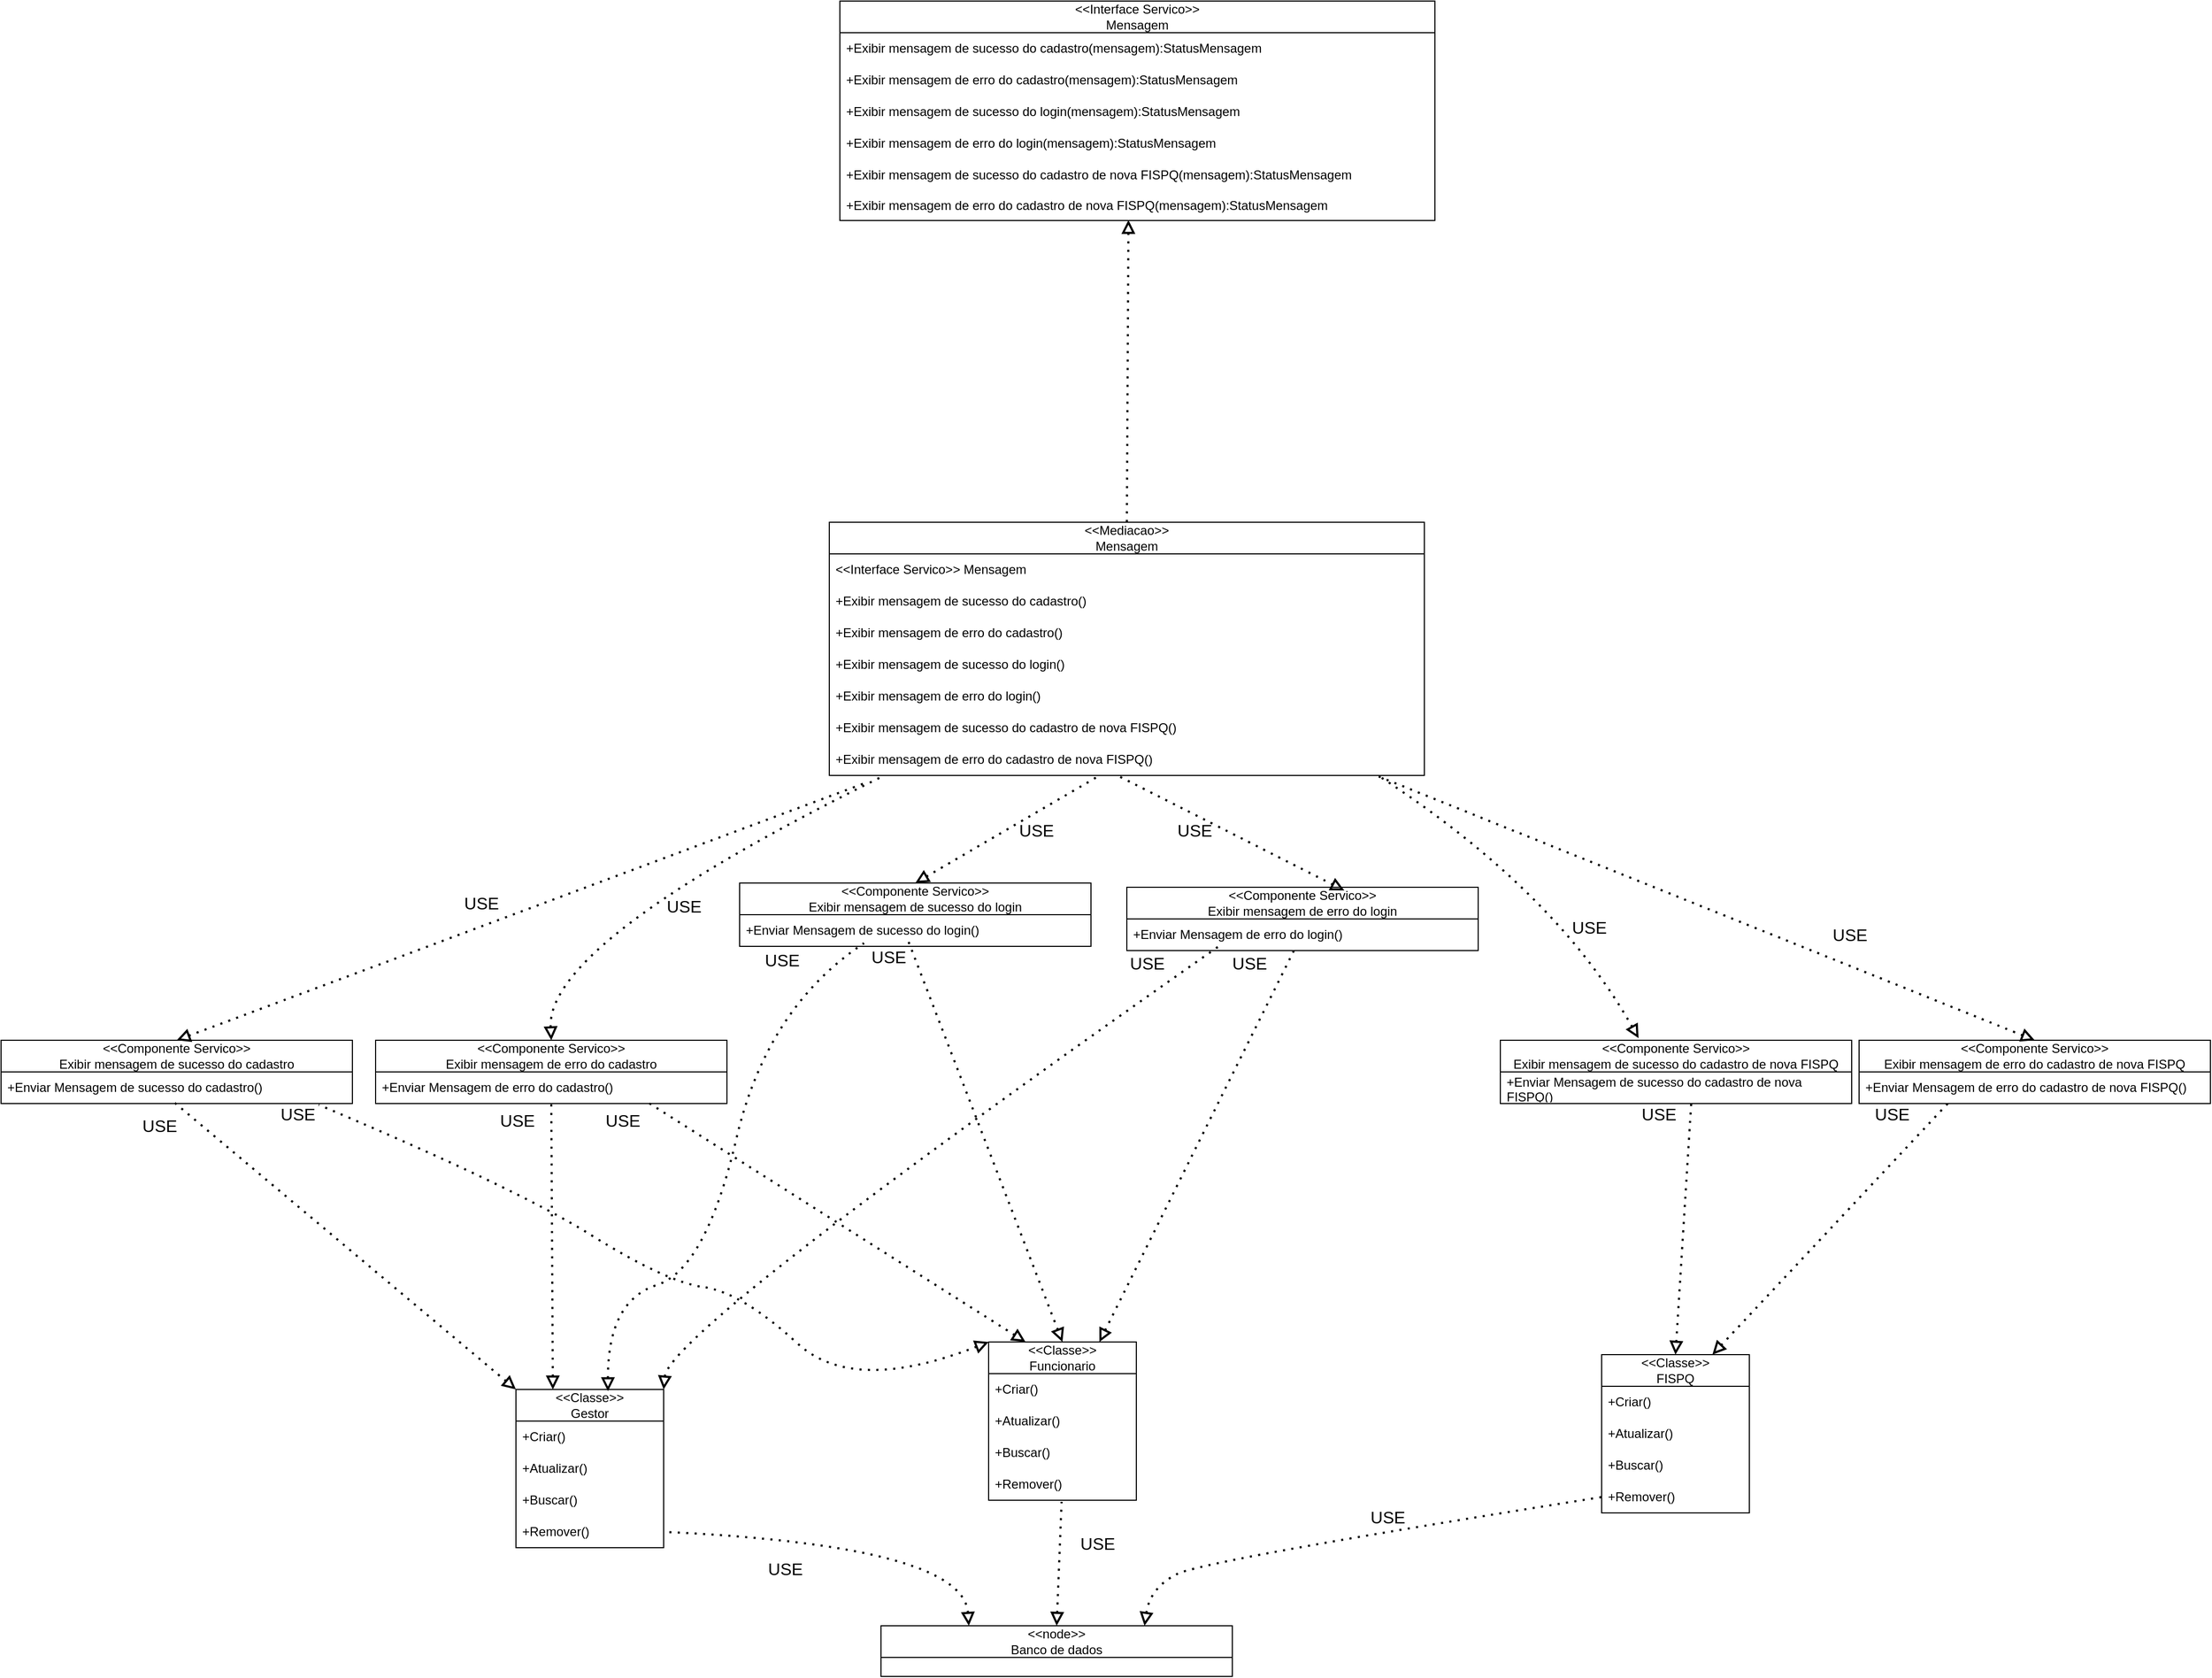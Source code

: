 <mxfile version="27.0.1">
  <diagram name="Página-1" id="Dgzqg49w7XVf4Nis1xwr">
    <mxGraphModel dx="4915" dy="2695" grid="0" gridSize="10" guides="1" tooltips="1" connect="1" arrows="1" fold="1" page="0" pageScale="1" pageWidth="827" pageHeight="1169" math="0" shadow="0">
      <root>
        <mxCell id="0" />
        <mxCell id="1" parent="0" />
        <mxCell id="oQIdRqJ1LRzrGyN1kCUl-2" value="&amp;lt;&amp;lt;Interface Servico&amp;gt;&amp;gt;&lt;div&gt;Mensagem&lt;/div&gt;" style="swimlane;fontStyle=0;childLayout=stackLayout;horizontal=1;startSize=30;horizontalStack=0;resizeParent=1;resizeParentMax=0;resizeLast=0;collapsible=1;marginBottom=0;whiteSpace=wrap;html=1;" parent="1" vertex="1">
          <mxGeometry x="33" y="79" width="564" height="208" as="geometry" />
        </mxCell>
        <mxCell id="oQIdRqJ1LRzrGyN1kCUl-3" value="+Exibir mensagem de sucesso do cadastro(mensagem):StatusMensagem" style="text;strokeColor=none;fillColor=none;align=left;verticalAlign=middle;spacingLeft=4;spacingRight=4;overflow=hidden;points=[[0,0.5],[1,0.5]];portConstraint=eastwest;rotatable=0;whiteSpace=wrap;html=1;" parent="oQIdRqJ1LRzrGyN1kCUl-2" vertex="1">
          <mxGeometry y="30" width="564" height="30" as="geometry" />
        </mxCell>
        <mxCell id="oQIdRqJ1LRzrGyN1kCUl-21" value="+Exibir mensagem de erro do cadastro(mensagem):StatusMensagem" style="text;strokeColor=none;fillColor=none;align=left;verticalAlign=middle;spacingLeft=4;spacingRight=4;overflow=hidden;points=[[0,0.5],[1,0.5]];portConstraint=eastwest;rotatable=0;whiteSpace=wrap;html=1;" parent="oQIdRqJ1LRzrGyN1kCUl-2" vertex="1">
          <mxGeometry y="60" width="564" height="30" as="geometry" />
        </mxCell>
        <mxCell id="oQIdRqJ1LRzrGyN1kCUl-22" value="+Exibir mensagem de sucesso do login(mensagem):StatusMensagem" style="text;strokeColor=none;fillColor=none;align=left;verticalAlign=middle;spacingLeft=4;spacingRight=4;overflow=hidden;points=[[0,0.5],[1,0.5]];portConstraint=eastwest;rotatable=0;whiteSpace=wrap;html=1;" parent="oQIdRqJ1LRzrGyN1kCUl-2" vertex="1">
          <mxGeometry y="90" width="564" height="30" as="geometry" />
        </mxCell>
        <mxCell id="oQIdRqJ1LRzrGyN1kCUl-23" value="+Exibir mensagem de erro do login(mensagem):StatusMensagem" style="text;strokeColor=none;fillColor=none;align=left;verticalAlign=middle;spacingLeft=4;spacingRight=4;overflow=hidden;points=[[0,0.5],[1,0.5]];portConstraint=eastwest;rotatable=0;whiteSpace=wrap;html=1;" parent="oQIdRqJ1LRzrGyN1kCUl-2" vertex="1">
          <mxGeometry y="120" width="564" height="30" as="geometry" />
        </mxCell>
        <mxCell id="oQIdRqJ1LRzrGyN1kCUl-24" value="+Exibir mensagem de sucesso do cadastro de nova FISPQ(mensagem):StatusMensagem" style="text;strokeColor=none;fillColor=none;align=left;verticalAlign=middle;spacingLeft=4;spacingRight=4;overflow=hidden;points=[[0,0.5],[1,0.5]];portConstraint=eastwest;rotatable=0;whiteSpace=wrap;html=1;" parent="oQIdRqJ1LRzrGyN1kCUl-2" vertex="1">
          <mxGeometry y="150" width="564" height="30" as="geometry" />
        </mxCell>
        <mxCell id="oQIdRqJ1LRzrGyN1kCUl-25" value="+Exibir mensagem de erro do cadastro de nova FISPQ(mensagem):StatusMensagem" style="text;strokeColor=none;fillColor=none;align=left;verticalAlign=middle;spacingLeft=4;spacingRight=4;overflow=hidden;points=[[0,0.5],[1,0.5]];portConstraint=eastwest;rotatable=0;whiteSpace=wrap;html=1;" parent="oQIdRqJ1LRzrGyN1kCUl-2" vertex="1">
          <mxGeometry y="180" width="564" height="28" as="geometry" />
        </mxCell>
        <mxCell id="oQIdRqJ1LRzrGyN1kCUl-19" value="&amp;lt;&amp;lt;Componente Servico&amp;gt;&amp;gt;&lt;div&gt;Exibir mensagem de sucesso do cadastro&lt;/div&gt;" style="swimlane;fontStyle=0;childLayout=stackLayout;horizontal=1;startSize=30;horizontalStack=0;resizeParent=1;resizeParentMax=0;resizeLast=0;collapsible=1;marginBottom=0;whiteSpace=wrap;html=1;" parent="1" vertex="1">
          <mxGeometry x="-762" y="1064" width="333" height="60" as="geometry" />
        </mxCell>
        <mxCell id="oQIdRqJ1LRzrGyN1kCUl-26" value="&amp;lt;&amp;lt;Mediacao&amp;gt;&amp;gt;&lt;div&gt;Mensagem&lt;/div&gt;" style="swimlane;fontStyle=0;childLayout=stackLayout;horizontal=1;startSize=30;horizontalStack=0;resizeParent=1;resizeParentMax=0;resizeLast=0;collapsible=1;marginBottom=0;whiteSpace=wrap;html=1;" parent="1" vertex="1">
          <mxGeometry x="23" y="573" width="564" height="240" as="geometry" />
        </mxCell>
        <mxCell id="oQIdRqJ1LRzrGyN1kCUl-33" value="&amp;lt;&amp;lt;Interface Servico&amp;gt;&amp;gt; Mensagem" style="text;strokeColor=none;fillColor=none;align=left;verticalAlign=middle;spacingLeft=4;spacingRight=4;overflow=hidden;points=[[0,0.5],[1,0.5]];portConstraint=eastwest;rotatable=0;whiteSpace=wrap;html=1;" parent="oQIdRqJ1LRzrGyN1kCUl-26" vertex="1">
          <mxGeometry y="30" width="564" height="30" as="geometry" />
        </mxCell>
        <mxCell id="oQIdRqJ1LRzrGyN1kCUl-27" value="+Exibir mensagem de sucesso do cadastro()" style="text;strokeColor=none;fillColor=none;align=left;verticalAlign=middle;spacingLeft=4;spacingRight=4;overflow=hidden;points=[[0,0.5],[1,0.5]];portConstraint=eastwest;rotatable=0;whiteSpace=wrap;html=1;" parent="oQIdRqJ1LRzrGyN1kCUl-26" vertex="1">
          <mxGeometry y="60" width="564" height="30" as="geometry" />
        </mxCell>
        <mxCell id="oQIdRqJ1LRzrGyN1kCUl-28" value="+Exibir mensagem de erro do cadastro()" style="text;strokeColor=none;fillColor=none;align=left;verticalAlign=middle;spacingLeft=4;spacingRight=4;overflow=hidden;points=[[0,0.5],[1,0.5]];portConstraint=eastwest;rotatable=0;whiteSpace=wrap;html=1;" parent="oQIdRqJ1LRzrGyN1kCUl-26" vertex="1">
          <mxGeometry y="90" width="564" height="30" as="geometry" />
        </mxCell>
        <mxCell id="oQIdRqJ1LRzrGyN1kCUl-29" value="+Exibir mensagem de sucesso do login()" style="text;strokeColor=none;fillColor=none;align=left;verticalAlign=middle;spacingLeft=4;spacingRight=4;overflow=hidden;points=[[0,0.5],[1,0.5]];portConstraint=eastwest;rotatable=0;whiteSpace=wrap;html=1;" parent="oQIdRqJ1LRzrGyN1kCUl-26" vertex="1">
          <mxGeometry y="120" width="564" height="30" as="geometry" />
        </mxCell>
        <mxCell id="oQIdRqJ1LRzrGyN1kCUl-30" value="+Exibir mensagem de erro do login()" style="text;strokeColor=none;fillColor=none;align=left;verticalAlign=middle;spacingLeft=4;spacingRight=4;overflow=hidden;points=[[0,0.5],[1,0.5]];portConstraint=eastwest;rotatable=0;whiteSpace=wrap;html=1;" parent="oQIdRqJ1LRzrGyN1kCUl-26" vertex="1">
          <mxGeometry y="150" width="564" height="30" as="geometry" />
        </mxCell>
        <mxCell id="oQIdRqJ1LRzrGyN1kCUl-31" value="+Exibir mensagem de sucesso do cadastro de nova FISPQ()" style="text;strokeColor=none;fillColor=none;align=left;verticalAlign=middle;spacingLeft=4;spacingRight=4;overflow=hidden;points=[[0,0.5],[1,0.5]];portConstraint=eastwest;rotatable=0;whiteSpace=wrap;html=1;" parent="oQIdRqJ1LRzrGyN1kCUl-26" vertex="1">
          <mxGeometry y="180" width="564" height="30" as="geometry" />
        </mxCell>
        <mxCell id="oQIdRqJ1LRzrGyN1kCUl-32" value="+Exibir mensagem de erro do cadastro de nova FISPQ()" style="text;strokeColor=none;fillColor=none;align=left;verticalAlign=middle;spacingLeft=4;spacingRight=4;overflow=hidden;points=[[0,0.5],[1,0.5]];portConstraint=eastwest;rotatable=0;whiteSpace=wrap;html=1;" parent="oQIdRqJ1LRzrGyN1kCUl-26" vertex="1">
          <mxGeometry y="210" width="564" height="30" as="geometry" />
        </mxCell>
        <mxCell id="oQIdRqJ1LRzrGyN1kCUl-20" value="+Enviar Mensagem de sucesso do cadastro()" style="text;strokeColor=none;fillColor=none;align=left;verticalAlign=middle;spacingLeft=4;spacingRight=4;overflow=hidden;points=[[0,0.5],[1,0.5]];portConstraint=eastwest;rotatable=0;whiteSpace=wrap;html=1;" parent="1" vertex="1">
          <mxGeometry x="-762" y="1094" width="333" height="30" as="geometry" />
        </mxCell>
        <mxCell id="oQIdRqJ1LRzrGyN1kCUl-36" value="&amp;lt;&amp;lt;Componente Servico&amp;gt;&amp;gt;&lt;div&gt;Exibir mensagem de erro do cadastro&lt;/div&gt;" style="swimlane;fontStyle=0;childLayout=stackLayout;horizontal=1;startSize=30;horizontalStack=0;resizeParent=1;resizeParentMax=0;resizeLast=0;collapsible=1;marginBottom=0;whiteSpace=wrap;html=1;" parent="1" vertex="1">
          <mxGeometry x="-407" y="1064" width="333" height="60" as="geometry" />
        </mxCell>
        <mxCell id="oQIdRqJ1LRzrGyN1kCUl-37" value="+Enviar Mensagem de erro do cadastro()" style="text;strokeColor=none;fillColor=none;align=left;verticalAlign=middle;spacingLeft=4;spacingRight=4;overflow=hidden;points=[[0,0.5],[1,0.5]];portConstraint=eastwest;rotatable=0;whiteSpace=wrap;html=1;" parent="oQIdRqJ1LRzrGyN1kCUl-36" vertex="1">
          <mxGeometry y="30" width="333" height="30" as="geometry" />
        </mxCell>
        <mxCell id="oQIdRqJ1LRzrGyN1kCUl-38" value="&amp;lt;&amp;lt;Componente Servico&amp;gt;&amp;gt;&lt;div&gt;Exibir mensagem de sucesso do login&lt;/div&gt;" style="swimlane;fontStyle=0;childLayout=stackLayout;horizontal=1;startSize=30;horizontalStack=0;resizeParent=1;resizeParentMax=0;resizeLast=0;collapsible=1;marginBottom=0;whiteSpace=wrap;html=1;" parent="1" vertex="1">
          <mxGeometry x="-62" y="915" width="333" height="60" as="geometry" />
        </mxCell>
        <mxCell id="oQIdRqJ1LRzrGyN1kCUl-39" value="+Enviar Mensagem de sucesso do login()" style="text;strokeColor=none;fillColor=none;align=left;verticalAlign=middle;spacingLeft=4;spacingRight=4;overflow=hidden;points=[[0,0.5],[1,0.5]];portConstraint=eastwest;rotatable=0;whiteSpace=wrap;html=1;" parent="1" vertex="1">
          <mxGeometry x="-62" y="945" width="333" height="30" as="geometry" />
        </mxCell>
        <mxCell id="oQIdRqJ1LRzrGyN1kCUl-40" value="&amp;lt;&amp;lt;Componente Servico&amp;gt;&amp;gt;&lt;div&gt;Exibir mensagem de erro do login&lt;/div&gt;" style="swimlane;fontStyle=0;childLayout=stackLayout;horizontal=1;startSize=30;horizontalStack=0;resizeParent=1;resizeParentMax=0;resizeLast=0;collapsible=1;marginBottom=0;whiteSpace=wrap;html=1;" parent="1" vertex="1">
          <mxGeometry x="305" y="919" width="333" height="60" as="geometry" />
        </mxCell>
        <mxCell id="oQIdRqJ1LRzrGyN1kCUl-41" value="+Enviar Mensagem de erro do login()" style="text;strokeColor=none;fillColor=none;align=left;verticalAlign=middle;spacingLeft=4;spacingRight=4;overflow=hidden;points=[[0,0.5],[1,0.5]];portConstraint=eastwest;rotatable=0;whiteSpace=wrap;html=1;" parent="1" vertex="1">
          <mxGeometry x="305" y="949" width="333" height="30" as="geometry" />
        </mxCell>
        <mxCell id="oQIdRqJ1LRzrGyN1kCUl-42" value="&amp;lt;&amp;lt;Componente Servico&amp;gt;&amp;gt;&lt;div&gt;Exibir mensagem de sucesso do cadastro de nova FISPQ&lt;/div&gt;" style="swimlane;fontStyle=0;childLayout=stackLayout;horizontal=1;startSize=30;horizontalStack=0;resizeParent=1;resizeParentMax=0;resizeLast=0;collapsible=1;marginBottom=0;whiteSpace=wrap;html=1;" parent="1" vertex="1">
          <mxGeometry x="659" y="1064" width="333" height="60" as="geometry" />
        </mxCell>
        <mxCell id="oQIdRqJ1LRzrGyN1kCUl-43" value="+Enviar Mensagem de sucesso do cadastro de nova FISPQ()" style="text;strokeColor=none;fillColor=none;align=left;verticalAlign=middle;spacingLeft=4;spacingRight=4;overflow=hidden;points=[[0,0.5],[1,0.5]];portConstraint=eastwest;rotatable=0;whiteSpace=wrap;html=1;" parent="1" vertex="1">
          <mxGeometry x="659" y="1094" width="333" height="30" as="geometry" />
        </mxCell>
        <mxCell id="oQIdRqJ1LRzrGyN1kCUl-44" value="&amp;lt;&amp;lt;Componente Servico&amp;gt;&amp;gt;&lt;div&gt;Exibir mensagem de erro do cadastro de nova FISPQ&lt;/div&gt;" style="swimlane;fontStyle=0;childLayout=stackLayout;horizontal=1;startSize=30;horizontalStack=0;resizeParent=1;resizeParentMax=0;resizeLast=0;collapsible=1;marginBottom=0;whiteSpace=wrap;html=1;" parent="1" vertex="1">
          <mxGeometry x="999" y="1064" width="333" height="60" as="geometry" />
        </mxCell>
        <mxCell id="oQIdRqJ1LRzrGyN1kCUl-45" value="+Enviar Mensagem de erro do cadastro de nova FISPQ()" style="text;strokeColor=none;fillColor=none;align=left;verticalAlign=middle;spacingLeft=4;spacingRight=4;overflow=hidden;points=[[0,0.5],[1,0.5]];portConstraint=eastwest;rotatable=0;whiteSpace=wrap;html=1;" parent="1" vertex="1">
          <mxGeometry x="999" y="1094" width="333" height="30" as="geometry" />
        </mxCell>
        <mxCell id="oQIdRqJ1LRzrGyN1kCUl-46" value="&amp;lt;&amp;lt;node&amp;gt;&amp;gt;&lt;div&gt;Banco de dados&lt;/div&gt;" style="swimlane;fontStyle=0;childLayout=stackLayout;horizontal=1;startSize=30;horizontalStack=0;resizeParent=1;resizeParentMax=0;resizeLast=0;collapsible=1;marginBottom=0;whiteSpace=wrap;html=1;" parent="1" vertex="1">
          <mxGeometry x="72" y="1619" width="333" height="48" as="geometry" />
        </mxCell>
        <mxCell id="oQIdRqJ1LRzrGyN1kCUl-48" value="&amp;lt;&amp;lt;Classe&amp;gt;&amp;gt;&lt;div&gt;Funcionario&lt;/div&gt;" style="swimlane;fontStyle=0;childLayout=stackLayout;horizontal=1;startSize=30;horizontalStack=0;resizeParent=1;resizeParentMax=0;resizeLast=0;collapsible=1;marginBottom=0;whiteSpace=wrap;html=1;" parent="1" vertex="1">
          <mxGeometry x="174" y="1350" width="140" height="150" as="geometry" />
        </mxCell>
        <mxCell id="oQIdRqJ1LRzrGyN1kCUl-49" value="+Criar()" style="text;strokeColor=none;fillColor=none;align=left;verticalAlign=middle;spacingLeft=4;spacingRight=4;overflow=hidden;points=[[0,0.5],[1,0.5]];portConstraint=eastwest;rotatable=0;whiteSpace=wrap;html=1;" parent="oQIdRqJ1LRzrGyN1kCUl-48" vertex="1">
          <mxGeometry y="30" width="140" height="30" as="geometry" />
        </mxCell>
        <mxCell id="oQIdRqJ1LRzrGyN1kCUl-50" value="+Atualizar()" style="text;strokeColor=none;fillColor=none;align=left;verticalAlign=middle;spacingLeft=4;spacingRight=4;overflow=hidden;points=[[0,0.5],[1,0.5]];portConstraint=eastwest;rotatable=0;whiteSpace=wrap;html=1;" parent="oQIdRqJ1LRzrGyN1kCUl-48" vertex="1">
          <mxGeometry y="60" width="140" height="30" as="geometry" />
        </mxCell>
        <mxCell id="oQIdRqJ1LRzrGyN1kCUl-51" value="+Buscar()" style="text;strokeColor=none;fillColor=none;align=left;verticalAlign=middle;spacingLeft=4;spacingRight=4;overflow=hidden;points=[[0,0.5],[1,0.5]];portConstraint=eastwest;rotatable=0;whiteSpace=wrap;html=1;" parent="oQIdRqJ1LRzrGyN1kCUl-48" vertex="1">
          <mxGeometry y="90" width="140" height="30" as="geometry" />
        </mxCell>
        <mxCell id="oQIdRqJ1LRzrGyN1kCUl-54" value="+Remover()" style="text;strokeColor=none;fillColor=none;align=left;verticalAlign=middle;spacingLeft=4;spacingRight=4;overflow=hidden;points=[[0,0.5],[1,0.5]];portConstraint=eastwest;rotatable=0;whiteSpace=wrap;html=1;" parent="oQIdRqJ1LRzrGyN1kCUl-48" vertex="1">
          <mxGeometry y="120" width="140" height="30" as="geometry" />
        </mxCell>
        <mxCell id="oQIdRqJ1LRzrGyN1kCUl-55" value="&amp;lt;&amp;lt;Classe&amp;gt;&amp;gt;&lt;div&gt;Gestor&lt;/div&gt;" style="swimlane;fontStyle=0;childLayout=stackLayout;horizontal=1;startSize=30;horizontalStack=0;resizeParent=1;resizeParentMax=0;resizeLast=0;collapsible=1;marginBottom=0;whiteSpace=wrap;html=1;" parent="1" vertex="1">
          <mxGeometry x="-274" y="1395" width="140" height="150" as="geometry" />
        </mxCell>
        <mxCell id="oQIdRqJ1LRzrGyN1kCUl-56" value="+Criar()" style="text;strokeColor=none;fillColor=none;align=left;verticalAlign=middle;spacingLeft=4;spacingRight=4;overflow=hidden;points=[[0,0.5],[1,0.5]];portConstraint=eastwest;rotatable=0;whiteSpace=wrap;html=1;" parent="oQIdRqJ1LRzrGyN1kCUl-55" vertex="1">
          <mxGeometry y="30" width="140" height="30" as="geometry" />
        </mxCell>
        <mxCell id="oQIdRqJ1LRzrGyN1kCUl-57" value="+Atualizar()" style="text;strokeColor=none;fillColor=none;align=left;verticalAlign=middle;spacingLeft=4;spacingRight=4;overflow=hidden;points=[[0,0.5],[1,0.5]];portConstraint=eastwest;rotatable=0;whiteSpace=wrap;html=1;" parent="oQIdRqJ1LRzrGyN1kCUl-55" vertex="1">
          <mxGeometry y="60" width="140" height="30" as="geometry" />
        </mxCell>
        <mxCell id="oQIdRqJ1LRzrGyN1kCUl-58" value="+Buscar()" style="text;strokeColor=none;fillColor=none;align=left;verticalAlign=middle;spacingLeft=4;spacingRight=4;overflow=hidden;points=[[0,0.5],[1,0.5]];portConstraint=eastwest;rotatable=0;whiteSpace=wrap;html=1;" parent="oQIdRqJ1LRzrGyN1kCUl-55" vertex="1">
          <mxGeometry y="90" width="140" height="30" as="geometry" />
        </mxCell>
        <mxCell id="oQIdRqJ1LRzrGyN1kCUl-59" value="+Remover()" style="text;strokeColor=none;fillColor=none;align=left;verticalAlign=middle;spacingLeft=4;spacingRight=4;overflow=hidden;points=[[0,0.5],[1,0.5]];portConstraint=eastwest;rotatable=0;whiteSpace=wrap;html=1;" parent="oQIdRqJ1LRzrGyN1kCUl-55" vertex="1">
          <mxGeometry y="120" width="140" height="30" as="geometry" />
        </mxCell>
        <mxCell id="oQIdRqJ1LRzrGyN1kCUl-60" value="&amp;lt;&amp;lt;Classe&amp;gt;&amp;gt;&lt;div&gt;FISPQ&lt;/div&gt;" style="swimlane;fontStyle=0;childLayout=stackLayout;horizontal=1;startSize=30;horizontalStack=0;resizeParent=1;resizeParentMax=0;resizeLast=0;collapsible=1;marginBottom=0;whiteSpace=wrap;html=1;" parent="1" vertex="1">
          <mxGeometry x="755" y="1362" width="140" height="150" as="geometry" />
        </mxCell>
        <mxCell id="oQIdRqJ1LRzrGyN1kCUl-61" value="+Criar()" style="text;strokeColor=none;fillColor=none;align=left;verticalAlign=middle;spacingLeft=4;spacingRight=4;overflow=hidden;points=[[0,0.5],[1,0.5]];portConstraint=eastwest;rotatable=0;whiteSpace=wrap;html=1;" parent="oQIdRqJ1LRzrGyN1kCUl-60" vertex="1">
          <mxGeometry y="30" width="140" height="30" as="geometry" />
        </mxCell>
        <mxCell id="oQIdRqJ1LRzrGyN1kCUl-62" value="+Atualizar()" style="text;strokeColor=none;fillColor=none;align=left;verticalAlign=middle;spacingLeft=4;spacingRight=4;overflow=hidden;points=[[0,0.5],[1,0.5]];portConstraint=eastwest;rotatable=0;whiteSpace=wrap;html=1;" parent="oQIdRqJ1LRzrGyN1kCUl-60" vertex="1">
          <mxGeometry y="60" width="140" height="30" as="geometry" />
        </mxCell>
        <mxCell id="oQIdRqJ1LRzrGyN1kCUl-63" value="+Buscar()" style="text;strokeColor=none;fillColor=none;align=left;verticalAlign=middle;spacingLeft=4;spacingRight=4;overflow=hidden;points=[[0,0.5],[1,0.5]];portConstraint=eastwest;rotatable=0;whiteSpace=wrap;html=1;" parent="oQIdRqJ1LRzrGyN1kCUl-60" vertex="1">
          <mxGeometry y="90" width="140" height="30" as="geometry" />
        </mxCell>
        <mxCell id="oQIdRqJ1LRzrGyN1kCUl-64" value="+Remover()" style="text;strokeColor=none;fillColor=none;align=left;verticalAlign=middle;spacingLeft=4;spacingRight=4;overflow=hidden;points=[[0,0.5],[1,0.5]];portConstraint=eastwest;rotatable=0;whiteSpace=wrap;html=1;" parent="oQIdRqJ1LRzrGyN1kCUl-60" vertex="1">
          <mxGeometry y="120" width="140" height="30" as="geometry" />
        </mxCell>
        <mxCell id="oQIdRqJ1LRzrGyN1kCUl-65" value="" style="endArrow=none;dashed=1;html=1;dashPattern=1 3;strokeWidth=2;rounded=0;fontSize=12;startSize=8;endSize=8;curved=1;entryX=0.5;entryY=1;entryDx=0;entryDy=0;startArrow=block;startFill=0;exitX=0.25;exitY=0;exitDx=0;exitDy=0;" parent="1" source="oQIdRqJ1LRzrGyN1kCUl-55" target="oQIdRqJ1LRzrGyN1kCUl-36" edge="1">
          <mxGeometry width="50" height="50" relative="1" as="geometry">
            <mxPoint x="-515" y="1272" as="sourcePoint" />
            <mxPoint x="56" y="1222" as="targetPoint" />
          </mxGeometry>
        </mxCell>
        <mxCell id="oQIdRqJ1LRzrGyN1kCUl-66" value="" style="endArrow=none;dashed=1;html=1;dashPattern=1 3;strokeWidth=2;rounded=0;fontSize=12;startSize=8;endSize=8;curved=1;entryX=0.488;entryY=0.918;entryDx=0;entryDy=0;startArrow=block;startFill=0;entryPerimeter=0;exitX=0;exitY=0;exitDx=0;exitDy=0;" parent="1" target="oQIdRqJ1LRzrGyN1kCUl-20" edge="1" source="oQIdRqJ1LRzrGyN1kCUl-55">
          <mxGeometry width="50" height="50" relative="1" as="geometry">
            <mxPoint x="-752" y="1329" as="sourcePoint" />
            <mxPoint x="-163" y="1373" as="targetPoint" />
          </mxGeometry>
        </mxCell>
        <mxCell id="oQIdRqJ1LRzrGyN1kCUl-67" value="" style="endArrow=none;dashed=1;html=1;dashPattern=1 3;strokeWidth=2;rounded=0;fontSize=12;startSize=8;endSize=8;curved=1;entryX=0.904;entryY=1.04;entryDx=0;entryDy=0;startArrow=block;startFill=0;entryPerimeter=0;exitX=0;exitY=0;exitDx=0;exitDy=0;" parent="1" source="oQIdRqJ1LRzrGyN1kCUl-48" target="oQIdRqJ1LRzrGyN1kCUl-20" edge="1">
          <mxGeometry width="50" height="50" relative="1" as="geometry">
            <mxPoint x="9" y="1386" as="sourcePoint" />
            <mxPoint x="-153" y="1383" as="targetPoint" />
            <Array as="points">
              <mxPoint x="46" y="1400" />
              <mxPoint x="-60" y="1303" />
              <mxPoint x="-132" y="1293" />
              <mxPoint x="-274" y="1204" />
            </Array>
          </mxGeometry>
        </mxCell>
        <mxCell id="oQIdRqJ1LRzrGyN1kCUl-68" value="" style="endArrow=none;dashed=1;html=1;dashPattern=1 3;strokeWidth=2;rounded=0;fontSize=12;startSize=8;endSize=8;curved=1;startArrow=block;startFill=0;exitX=0.5;exitY=0;exitDx=0;exitDy=0;entryX=0.48;entryY=0.832;entryDx=0;entryDy=0;entryPerimeter=0;" parent="1" source="oQIdRqJ1LRzrGyN1kCUl-48" target="oQIdRqJ1LRzrGyN1kCUl-39" edge="1">
          <mxGeometry width="50" height="50" relative="1" as="geometry">
            <mxPoint x="158" y="1294" as="sourcePoint" />
            <mxPoint x="-17" y="1047" as="targetPoint" />
          </mxGeometry>
        </mxCell>
        <mxCell id="oQIdRqJ1LRzrGyN1kCUl-69" value="" style="endArrow=none;dashed=1;html=1;dashPattern=1 3;strokeWidth=2;rounded=0;fontSize=12;startSize=8;endSize=8;curved=1;entryX=0.765;entryY=0.893;entryDx=0;entryDy=0;exitX=0.25;exitY=0;exitDx=0;exitDy=0;startArrow=block;startFill=0;entryPerimeter=0;" parent="1" edge="1" target="oQIdRqJ1LRzrGyN1kCUl-37" source="oQIdRqJ1LRzrGyN1kCUl-48">
          <mxGeometry width="50" height="50" relative="1" as="geometry">
            <mxPoint x="-102" y="1113" as="sourcePoint" />
            <mxPoint x="132" y="1386" as="targetPoint" />
          </mxGeometry>
        </mxCell>
        <mxCell id="oQIdRqJ1LRzrGyN1kCUl-70" value="" style="endArrow=none;dashed=1;html=1;dashPattern=1 3;strokeWidth=2;rounded=0;fontSize=12;startSize=8;endSize=8;curved=1;entryX=0.354;entryY=0.9;entryDx=0;entryDy=0;entryPerimeter=0;exitX=0.623;exitY=0.011;exitDx=0;exitDy=0;startArrow=block;startFill=0;exitPerimeter=0;" parent="1" source="oQIdRqJ1LRzrGyN1kCUl-55" target="oQIdRqJ1LRzrGyN1kCUl-39" edge="1">
          <mxGeometry width="50" height="50" relative="1" as="geometry">
            <mxPoint x="-122" y="1506" as="sourcePoint" />
            <mxPoint x="-72" y="1456" as="targetPoint" />
            <Array as="points">
              <mxPoint x="-187" y="1311" />
              <mxPoint x="-94" y="1281" />
              <mxPoint x="-36" y="1033" />
            </Array>
          </mxGeometry>
        </mxCell>
        <mxCell id="oQIdRqJ1LRzrGyN1kCUl-71" value="" style="endArrow=none;dashed=1;html=1;dashPattern=1 3;strokeWidth=2;rounded=0;fontSize=12;startSize=8;endSize=8;curved=1;entryX=0.27;entryY=0.8;entryDx=0;entryDy=0;entryPerimeter=0;exitX=1;exitY=0;exitDx=0;exitDy=0;startArrow=block;startFill=0;" parent="1" source="oQIdRqJ1LRzrGyN1kCUl-55" target="oQIdRqJ1LRzrGyN1kCUl-41" edge="1">
          <mxGeometry width="50" height="50" relative="1" as="geometry">
            <mxPoint x="-451" y="1356" as="sourcePoint" />
            <mxPoint x="-72" y="1456" as="targetPoint" />
            <Array as="points">
              <mxPoint x="-129" y="1340" />
            </Array>
          </mxGeometry>
        </mxCell>
        <mxCell id="oQIdRqJ1LRzrGyN1kCUl-72" value="" style="endArrow=none;dashed=1;html=1;dashPattern=1 3;strokeWidth=2;rounded=0;fontSize=12;startSize=8;endSize=8;curved=1;entryX=0.483;entryY=0.833;entryDx=0;entryDy=0;entryPerimeter=0;exitX=0.75;exitY=0;exitDx=0;exitDy=0;startArrow=block;startFill=0;" parent="1" source="oQIdRqJ1LRzrGyN1kCUl-48" target="oQIdRqJ1LRzrGyN1kCUl-41" edge="1">
          <mxGeometry width="50" height="50" relative="1" as="geometry">
            <mxPoint x="-122" y="1506" as="sourcePoint" />
            <mxPoint x="-72" y="1456" as="targetPoint" />
          </mxGeometry>
        </mxCell>
        <mxCell id="oQIdRqJ1LRzrGyN1kCUl-73" value="" style="endArrow=none;dashed=1;html=1;dashPattern=1 3;strokeWidth=2;rounded=0;fontSize=12;startSize=8;endSize=8;curved=1;entryX=0.544;entryY=0.867;entryDx=0;entryDy=0;entryPerimeter=0;exitX=0.5;exitY=0;exitDx=0;exitDy=0;startArrow=block;startFill=0;" parent="1" source="oQIdRqJ1LRzrGyN1kCUl-60" target="oQIdRqJ1LRzrGyN1kCUl-43" edge="1">
          <mxGeometry width="50" height="50" relative="1" as="geometry">
            <mxPoint x="581" y="1573" as="sourcePoint" />
            <mxPoint x="631" y="1523" as="targetPoint" />
          </mxGeometry>
        </mxCell>
        <mxCell id="oQIdRqJ1LRzrGyN1kCUl-74" value="" style="endArrow=none;dashed=1;html=1;dashPattern=1 3;strokeWidth=2;rounded=0;fontSize=12;startSize=8;endSize=8;curved=1;entryX=0.258;entryY=0.933;entryDx=0;entryDy=0;entryPerimeter=0;exitX=0.75;exitY=0;exitDx=0;exitDy=0;startArrow=block;startFill=0;" parent="1" source="oQIdRqJ1LRzrGyN1kCUl-60" target="oQIdRqJ1LRzrGyN1kCUl-45" edge="1">
          <mxGeometry width="50" height="50" relative="1" as="geometry">
            <mxPoint x="581" y="1573" as="sourcePoint" />
            <mxPoint x="631" y="1523" as="targetPoint" />
          </mxGeometry>
        </mxCell>
        <mxCell id="oQIdRqJ1LRzrGyN1kCUl-77" value="" style="endArrow=none;dashed=1;html=1;dashPattern=1 3;strokeWidth=2;rounded=0;fontSize=12;startSize=8;endSize=8;curved=1;entryX=0.494;entryY=1.047;entryDx=0;entryDy=0;exitX=0.5;exitY=0;exitDx=0;exitDy=0;startArrow=block;startFill=0;entryPerimeter=0;" parent="1" source="oQIdRqJ1LRzrGyN1kCUl-46" target="oQIdRqJ1LRzrGyN1kCUl-54" edge="1">
          <mxGeometry width="50" height="50" relative="1" as="geometry">
            <mxPoint x="136" y="1735" as="sourcePoint" />
            <mxPoint x="186" y="1685" as="targetPoint" />
          </mxGeometry>
        </mxCell>
        <mxCell id="oQIdRqJ1LRzrGyN1kCUl-79" value="" style="endArrow=none;dashed=1;html=1;dashPattern=1 3;strokeWidth=2;rounded=0;fontSize=12;startSize=8;endSize=8;curved=1;entryX=0;entryY=0.5;entryDx=0;entryDy=0;startArrow=block;startFill=0;exitX=0.75;exitY=0;exitDx=0;exitDy=0;" parent="1" source="oQIdRqJ1LRzrGyN1kCUl-46" target="oQIdRqJ1LRzrGyN1kCUl-64" edge="1">
          <mxGeometry width="50" height="50" relative="1" as="geometry">
            <mxPoint x="302" y="1552" as="sourcePoint" />
            <mxPoint x="622" y="1675" as="targetPoint" />
            <Array as="points">
              <mxPoint x="327" y="1583" />
              <mxPoint x="378" y="1557" />
            </Array>
          </mxGeometry>
        </mxCell>
        <mxCell id="oQIdRqJ1LRzrGyN1kCUl-80" value="" style="endArrow=none;dashed=1;html=1;dashPattern=1 3;strokeWidth=2;rounded=0;fontSize=12;startSize=8;endSize=8;curved=1;exitX=0.5;exitY=0;exitDx=0;exitDy=0;startArrow=block;startFill=0;entryX=0.058;entryY=1.255;entryDx=0;entryDy=0;entryPerimeter=0;" parent="1" source="oQIdRqJ1LRzrGyN1kCUl-19" edge="1" target="oQIdRqJ1LRzrGyN1kCUl-32">
          <mxGeometry width="50" height="50" relative="1" as="geometry">
            <mxPoint x="-345" y="935" as="sourcePoint" />
            <mxPoint x="433" y="815" as="targetPoint" />
          </mxGeometry>
        </mxCell>
        <mxCell id="oQIdRqJ1LRzrGyN1kCUl-82" value="" style="endArrow=none;dashed=1;html=1;dashPattern=1 3;strokeWidth=2;rounded=0;fontSize=12;startSize=8;endSize=8;curved=1;exitX=0.5;exitY=0;exitDx=0;exitDy=0;entryX=0.086;entryY=1.062;entryDx=0;entryDy=0;entryPerimeter=0;startArrow=block;startFill=0;" parent="1" source="oQIdRqJ1LRzrGyN1kCUl-36" edge="1" target="oQIdRqJ1LRzrGyN1kCUl-32">
          <mxGeometry width="50" height="50" relative="1" as="geometry">
            <mxPoint x="51" y="1396" as="sourcePoint" />
            <mxPoint x="503" y="815" as="targetPoint" />
            <Array as="points">
              <mxPoint x="-245" y="971" />
            </Array>
          </mxGeometry>
        </mxCell>
        <mxCell id="oQIdRqJ1LRzrGyN1kCUl-84" value="" style="endArrow=none;dashed=1;html=1;dashPattern=1 3;strokeWidth=2;rounded=0;fontSize=12;startSize=8;endSize=8;curved=1;exitX=0.619;exitY=0.05;exitDx=0;exitDy=0;exitPerimeter=0;startArrow=block;startFill=0;" parent="1" source="oQIdRqJ1LRzrGyN1kCUl-40" edge="1">
          <mxGeometry width="50" height="50" relative="1" as="geometry">
            <mxPoint x="555" y="1046" as="sourcePoint" />
            <mxPoint x="294" y="812" as="targetPoint" />
          </mxGeometry>
        </mxCell>
        <mxCell id="oQIdRqJ1LRzrGyN1kCUl-86" value="" style="endArrow=none;dashed=1;html=1;dashPattern=1 3;strokeWidth=2;rounded=0;fontSize=12;startSize=8;endSize=8;curved=1;exitX=0.5;exitY=0;exitDx=0;exitDy=0;startArrow=block;startFill=0;" parent="1" source="oQIdRqJ1LRzrGyN1kCUl-38" edge="1" target="oQIdRqJ1LRzrGyN1kCUl-32">
          <mxGeometry width="50" height="50" relative="1" as="geometry">
            <mxPoint x="536" y="1075" as="sourcePoint" />
            <mxPoint x="549" y="820" as="targetPoint" />
          </mxGeometry>
        </mxCell>
        <mxCell id="oQIdRqJ1LRzrGyN1kCUl-88" value="" style="endArrow=none;dashed=1;html=1;dashPattern=1 3;strokeWidth=2;rounded=0;fontSize=12;startSize=8;endSize=8;curved=1;entryX=0.922;entryY=0.999;entryDx=0;entryDy=0;exitX=0.25;exitY=0;exitDx=0;exitDy=0;startArrow=block;startFill=0;entryPerimeter=0;" parent="1" target="oQIdRqJ1LRzrGyN1kCUl-32" edge="1">
          <mxGeometry width="50" height="50" relative="1" as="geometry">
            <mxPoint x="790" y="1062" as="sourcePoint" />
            <mxPoint x="549" y="820" as="targetPoint" />
            <Array as="points">
              <mxPoint x="711" y="922" />
            </Array>
          </mxGeometry>
        </mxCell>
        <mxCell id="oQIdRqJ1LRzrGyN1kCUl-92" value="" style="endArrow=none;dashed=1;html=1;dashPattern=1 3;strokeWidth=2;rounded=0;fontSize=12;startSize=8;endSize=8;curved=1;entryX=0.5;entryY=0;entryDx=0;entryDy=0;startArrow=block;startFill=0;exitX=0.485;exitY=0.983;exitDx=0;exitDy=0;exitPerimeter=0;" parent="1" target="oQIdRqJ1LRzrGyN1kCUl-26" edge="1" source="oQIdRqJ1LRzrGyN1kCUl-25">
          <mxGeometry width="50" height="50" relative="1" as="geometry">
            <mxPoint x="309" y="303" as="sourcePoint" />
            <mxPoint x="653.002" y="342.0" as="targetPoint" />
          </mxGeometry>
        </mxCell>
        <mxCell id="kD_6MXDz7GjiCFGRiuEE-1" value="" style="endArrow=none;dashed=1;html=1;dashPattern=1 3;strokeWidth=2;rounded=0;fontSize=12;startSize=8;endSize=8;curved=1;exitX=0.5;exitY=0;exitDx=0;exitDy=0;startArrow=block;startFill=0;entryX=0.918;entryY=0.994;entryDx=0;entryDy=0;entryPerimeter=0;" edge="1" parent="1" source="oQIdRqJ1LRzrGyN1kCUl-44" target="oQIdRqJ1LRzrGyN1kCUl-32">
          <mxGeometry width="50" height="50" relative="1" as="geometry">
            <mxPoint x="768" y="1085" as="sourcePoint" />
            <mxPoint x="565" y="821" as="targetPoint" />
          </mxGeometry>
        </mxCell>
        <mxCell id="kD_6MXDz7GjiCFGRiuEE-8" value="USE" style="text;html=1;align=center;verticalAlign=middle;resizable=0;points=[];autosize=1;strokeColor=none;fillColor=none;fontSize=16;" vertex="1" parent="1">
          <mxGeometry x="253" y="1525" width="47" height="31" as="geometry" />
        </mxCell>
        <mxCell id="kD_6MXDz7GjiCFGRiuEE-10" value="USE" style="text;html=1;align=center;verticalAlign=middle;resizable=0;points=[];autosize=1;strokeColor=none;fillColor=none;fontSize=16;" vertex="1" parent="1">
          <mxGeometry x="55" y="969" width="47" height="31" as="geometry" />
        </mxCell>
        <mxCell id="kD_6MXDz7GjiCFGRiuEE-11" value="USE" style="text;html=1;align=center;verticalAlign=middle;resizable=0;points=[];autosize=1;strokeColor=none;fillColor=none;fontSize=16;" vertex="1" parent="1">
          <mxGeometry x="-636" y="1129" width="47" height="31" as="geometry" />
        </mxCell>
        <mxCell id="kD_6MXDz7GjiCFGRiuEE-12" value="USE" style="text;html=1;align=center;verticalAlign=middle;resizable=0;points=[];autosize=1;strokeColor=none;fillColor=none;fontSize=16;" vertex="1" parent="1">
          <mxGeometry x="-46" y="972" width="47" height="31" as="geometry" />
        </mxCell>
        <mxCell id="kD_6MXDz7GjiCFGRiuEE-13" value="USE" style="text;html=1;align=center;verticalAlign=middle;resizable=0;points=[];autosize=1;strokeColor=none;fillColor=none;fontSize=16;" vertex="1" parent="1">
          <mxGeometry x="-331" y="918" width="47" height="31" as="geometry" />
        </mxCell>
        <mxCell id="kD_6MXDz7GjiCFGRiuEE-14" value="USE" style="text;html=1;align=center;verticalAlign=middle;resizable=0;points=[];autosize=1;strokeColor=none;fillColor=none;fontSize=16;" vertex="1" parent="1">
          <mxGeometry x="195" y="849" width="47" height="31" as="geometry" />
        </mxCell>
        <mxCell id="kD_6MXDz7GjiCFGRiuEE-15" value="USE" style="text;html=1;align=center;verticalAlign=middle;resizable=0;points=[];autosize=1;strokeColor=none;fillColor=none;fontSize=16;" vertex="1" parent="1">
          <mxGeometry x="-139" y="921" width="47" height="31" as="geometry" />
        </mxCell>
        <mxCell id="kD_6MXDz7GjiCFGRiuEE-16" value="USE" style="text;html=1;align=center;verticalAlign=middle;resizable=0;points=[];autosize=1;strokeColor=none;fillColor=none;fontSize=16;" vertex="1" parent="1">
          <mxGeometry x="300" y="975" width="47" height="31" as="geometry" />
        </mxCell>
        <mxCell id="kD_6MXDz7GjiCFGRiuEE-17" value="USE" style="text;html=1;align=center;verticalAlign=middle;resizable=0;points=[];autosize=1;strokeColor=none;fillColor=none;fontSize=16;" vertex="1" parent="1">
          <mxGeometry x="397" y="975" width="47" height="31" as="geometry" />
        </mxCell>
        <mxCell id="kD_6MXDz7GjiCFGRiuEE-18" value="USE" style="text;html=1;align=center;verticalAlign=middle;resizable=0;points=[];autosize=1;strokeColor=none;fillColor=none;fontSize=16;" vertex="1" parent="1">
          <mxGeometry x="528" y="1500" width="47" height="31" as="geometry" />
        </mxCell>
        <mxCell id="kD_6MXDz7GjiCFGRiuEE-19" value="USE" style="text;html=1;align=center;verticalAlign=middle;resizable=0;points=[];autosize=1;strokeColor=none;fillColor=none;fontSize=16;" vertex="1" parent="1">
          <mxGeometry x="719" y="941" width="47" height="31" as="geometry" />
        </mxCell>
        <mxCell id="kD_6MXDz7GjiCFGRiuEE-20" value="USE" style="text;html=1;align=center;verticalAlign=middle;resizable=0;points=[];autosize=1;strokeColor=none;fillColor=none;fontSize=16;" vertex="1" parent="1">
          <mxGeometry x="345" y="849" width="47" height="31" as="geometry" />
        </mxCell>
        <mxCell id="kD_6MXDz7GjiCFGRiuEE-21" value="USE" style="text;html=1;align=center;verticalAlign=middle;resizable=0;points=[];autosize=1;strokeColor=none;fillColor=none;fontSize=16;" vertex="1" parent="1">
          <mxGeometry x="785" y="1118" width="47" height="31" as="geometry" />
        </mxCell>
        <mxCell id="kD_6MXDz7GjiCFGRiuEE-22" value="USE" style="text;html=1;align=center;verticalAlign=middle;resizable=0;points=[];autosize=1;strokeColor=none;fillColor=none;fontSize=16;" vertex="1" parent="1">
          <mxGeometry x="966" y="948" width="47" height="31" as="geometry" />
        </mxCell>
        <mxCell id="kD_6MXDz7GjiCFGRiuEE-23" value="USE" style="text;html=1;align=center;verticalAlign=middle;resizable=0;points=[];autosize=1;strokeColor=none;fillColor=none;fontSize=16;" vertex="1" parent="1">
          <mxGeometry x="1006" y="1118" width="47" height="31" as="geometry" />
        </mxCell>
        <mxCell id="kD_6MXDz7GjiCFGRiuEE-25" value="" style="endArrow=none;dashed=1;html=1;dashPattern=1 3;strokeWidth=2;rounded=0;fontSize=12;startSize=8;endSize=8;curved=1;entryX=1;entryY=0.5;entryDx=0;entryDy=0;exitX=0.25;exitY=0;exitDx=0;exitDy=0;startArrow=block;startFill=0;" edge="1" parent="1" source="oQIdRqJ1LRzrGyN1kCUl-46" target="oQIdRqJ1LRzrGyN1kCUl-59">
          <mxGeometry width="50" height="50" relative="1" as="geometry">
            <mxPoint x="155" y="1619" as="sourcePoint" />
            <mxPoint x="37" y="1566.5" as="targetPoint" />
            <Array as="points">
              <mxPoint x="150" y="1543" />
            </Array>
          </mxGeometry>
        </mxCell>
        <mxCell id="kD_6MXDz7GjiCFGRiuEE-27" value="USE" style="text;html=1;align=center;verticalAlign=middle;resizable=0;points=[];autosize=1;strokeColor=none;fillColor=none;fontSize=16;" vertex="1" parent="1">
          <mxGeometry x="-505" y="1118" width="47" height="31" as="geometry" />
        </mxCell>
        <mxCell id="kD_6MXDz7GjiCFGRiuEE-28" value="USE" style="text;html=1;align=center;verticalAlign=middle;resizable=0;points=[];autosize=1;strokeColor=none;fillColor=none;fontSize=16;" vertex="1" parent="1">
          <mxGeometry x="-43" y="1549" width="47" height="31" as="geometry" />
        </mxCell>
        <mxCell id="kD_6MXDz7GjiCFGRiuEE-29" value="USE" style="text;html=1;align=center;verticalAlign=middle;resizable=0;points=[];autosize=1;strokeColor=none;fillColor=none;fontSize=16;" vertex="1" parent="1">
          <mxGeometry x="-197" y="1124" width="47" height="31" as="geometry" />
        </mxCell>
        <mxCell id="kD_6MXDz7GjiCFGRiuEE-30" value="USE" style="text;html=1;align=center;verticalAlign=middle;resizable=0;points=[];autosize=1;strokeColor=none;fillColor=none;fontSize=16;" vertex="1" parent="1">
          <mxGeometry x="-297" y="1124" width="47" height="31" as="geometry" />
        </mxCell>
      </root>
    </mxGraphModel>
  </diagram>
</mxfile>
